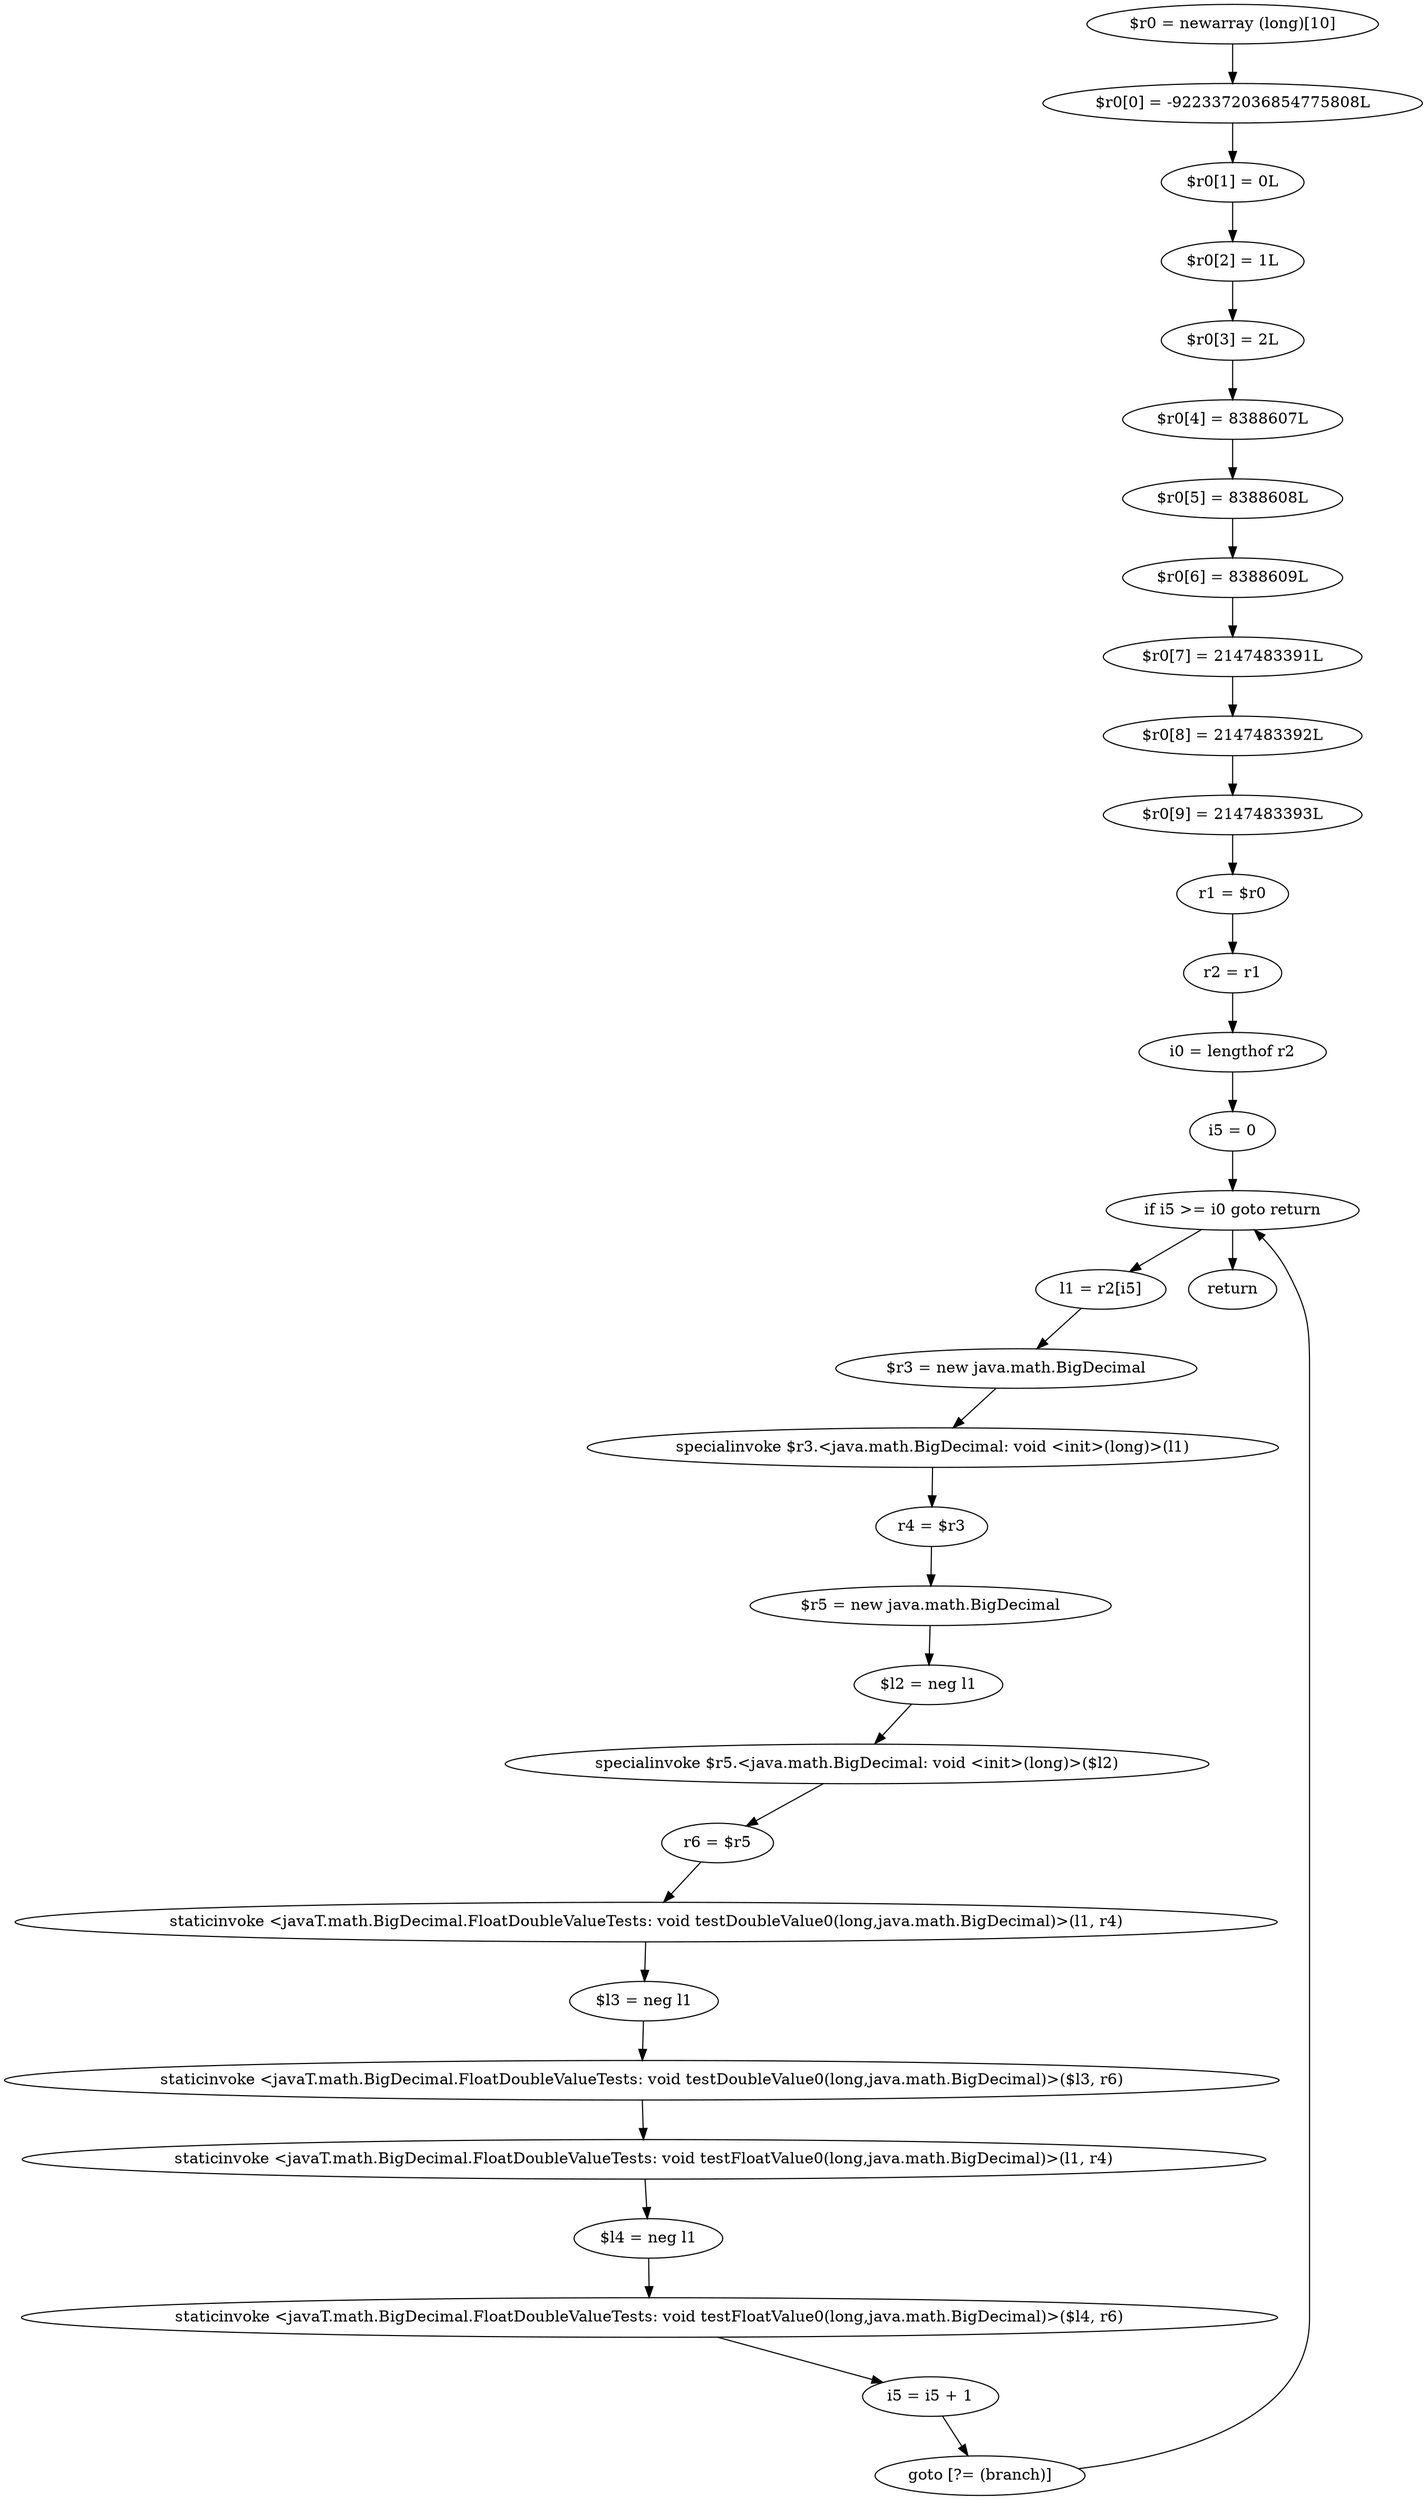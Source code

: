 digraph "unitGraph" {
    "$r0 = newarray (long)[10]"
    "$r0[0] = -9223372036854775808L"
    "$r0[1] = 0L"
    "$r0[2] = 1L"
    "$r0[3] = 2L"
    "$r0[4] = 8388607L"
    "$r0[5] = 8388608L"
    "$r0[6] = 8388609L"
    "$r0[7] = 2147483391L"
    "$r0[8] = 2147483392L"
    "$r0[9] = 2147483393L"
    "r1 = $r0"
    "r2 = r1"
    "i0 = lengthof r2"
    "i5 = 0"
    "if i5 >= i0 goto return"
    "l1 = r2[i5]"
    "$r3 = new java.math.BigDecimal"
    "specialinvoke $r3.<java.math.BigDecimal: void <init>(long)>(l1)"
    "r4 = $r3"
    "$r5 = new java.math.BigDecimal"
    "$l2 = neg l1"
    "specialinvoke $r5.<java.math.BigDecimal: void <init>(long)>($l2)"
    "r6 = $r5"
    "staticinvoke <javaT.math.BigDecimal.FloatDoubleValueTests: void testDoubleValue0(long,java.math.BigDecimal)>(l1, r4)"
    "$l3 = neg l1"
    "staticinvoke <javaT.math.BigDecimal.FloatDoubleValueTests: void testDoubleValue0(long,java.math.BigDecimal)>($l3, r6)"
    "staticinvoke <javaT.math.BigDecimal.FloatDoubleValueTests: void testFloatValue0(long,java.math.BigDecimal)>(l1, r4)"
    "$l4 = neg l1"
    "staticinvoke <javaT.math.BigDecimal.FloatDoubleValueTests: void testFloatValue0(long,java.math.BigDecimal)>($l4, r6)"
    "i5 = i5 + 1"
    "goto [?= (branch)]"
    "return"
    "$r0 = newarray (long)[10]"->"$r0[0] = -9223372036854775808L";
    "$r0[0] = -9223372036854775808L"->"$r0[1] = 0L";
    "$r0[1] = 0L"->"$r0[2] = 1L";
    "$r0[2] = 1L"->"$r0[3] = 2L";
    "$r0[3] = 2L"->"$r0[4] = 8388607L";
    "$r0[4] = 8388607L"->"$r0[5] = 8388608L";
    "$r0[5] = 8388608L"->"$r0[6] = 8388609L";
    "$r0[6] = 8388609L"->"$r0[7] = 2147483391L";
    "$r0[7] = 2147483391L"->"$r0[8] = 2147483392L";
    "$r0[8] = 2147483392L"->"$r0[9] = 2147483393L";
    "$r0[9] = 2147483393L"->"r1 = $r0";
    "r1 = $r0"->"r2 = r1";
    "r2 = r1"->"i0 = lengthof r2";
    "i0 = lengthof r2"->"i5 = 0";
    "i5 = 0"->"if i5 >= i0 goto return";
    "if i5 >= i0 goto return"->"l1 = r2[i5]";
    "if i5 >= i0 goto return"->"return";
    "l1 = r2[i5]"->"$r3 = new java.math.BigDecimal";
    "$r3 = new java.math.BigDecimal"->"specialinvoke $r3.<java.math.BigDecimal: void <init>(long)>(l1)";
    "specialinvoke $r3.<java.math.BigDecimal: void <init>(long)>(l1)"->"r4 = $r3";
    "r4 = $r3"->"$r5 = new java.math.BigDecimal";
    "$r5 = new java.math.BigDecimal"->"$l2 = neg l1";
    "$l2 = neg l1"->"specialinvoke $r5.<java.math.BigDecimal: void <init>(long)>($l2)";
    "specialinvoke $r5.<java.math.BigDecimal: void <init>(long)>($l2)"->"r6 = $r5";
    "r6 = $r5"->"staticinvoke <javaT.math.BigDecimal.FloatDoubleValueTests: void testDoubleValue0(long,java.math.BigDecimal)>(l1, r4)";
    "staticinvoke <javaT.math.BigDecimal.FloatDoubleValueTests: void testDoubleValue0(long,java.math.BigDecimal)>(l1, r4)"->"$l3 = neg l1";
    "$l3 = neg l1"->"staticinvoke <javaT.math.BigDecimal.FloatDoubleValueTests: void testDoubleValue0(long,java.math.BigDecimal)>($l3, r6)";
    "staticinvoke <javaT.math.BigDecimal.FloatDoubleValueTests: void testDoubleValue0(long,java.math.BigDecimal)>($l3, r6)"->"staticinvoke <javaT.math.BigDecimal.FloatDoubleValueTests: void testFloatValue0(long,java.math.BigDecimal)>(l1, r4)";
    "staticinvoke <javaT.math.BigDecimal.FloatDoubleValueTests: void testFloatValue0(long,java.math.BigDecimal)>(l1, r4)"->"$l4 = neg l1";
    "$l4 = neg l1"->"staticinvoke <javaT.math.BigDecimal.FloatDoubleValueTests: void testFloatValue0(long,java.math.BigDecimal)>($l4, r6)";
    "staticinvoke <javaT.math.BigDecimal.FloatDoubleValueTests: void testFloatValue0(long,java.math.BigDecimal)>($l4, r6)"->"i5 = i5 + 1";
    "i5 = i5 + 1"->"goto [?= (branch)]";
    "goto [?= (branch)]"->"if i5 >= i0 goto return";
}
